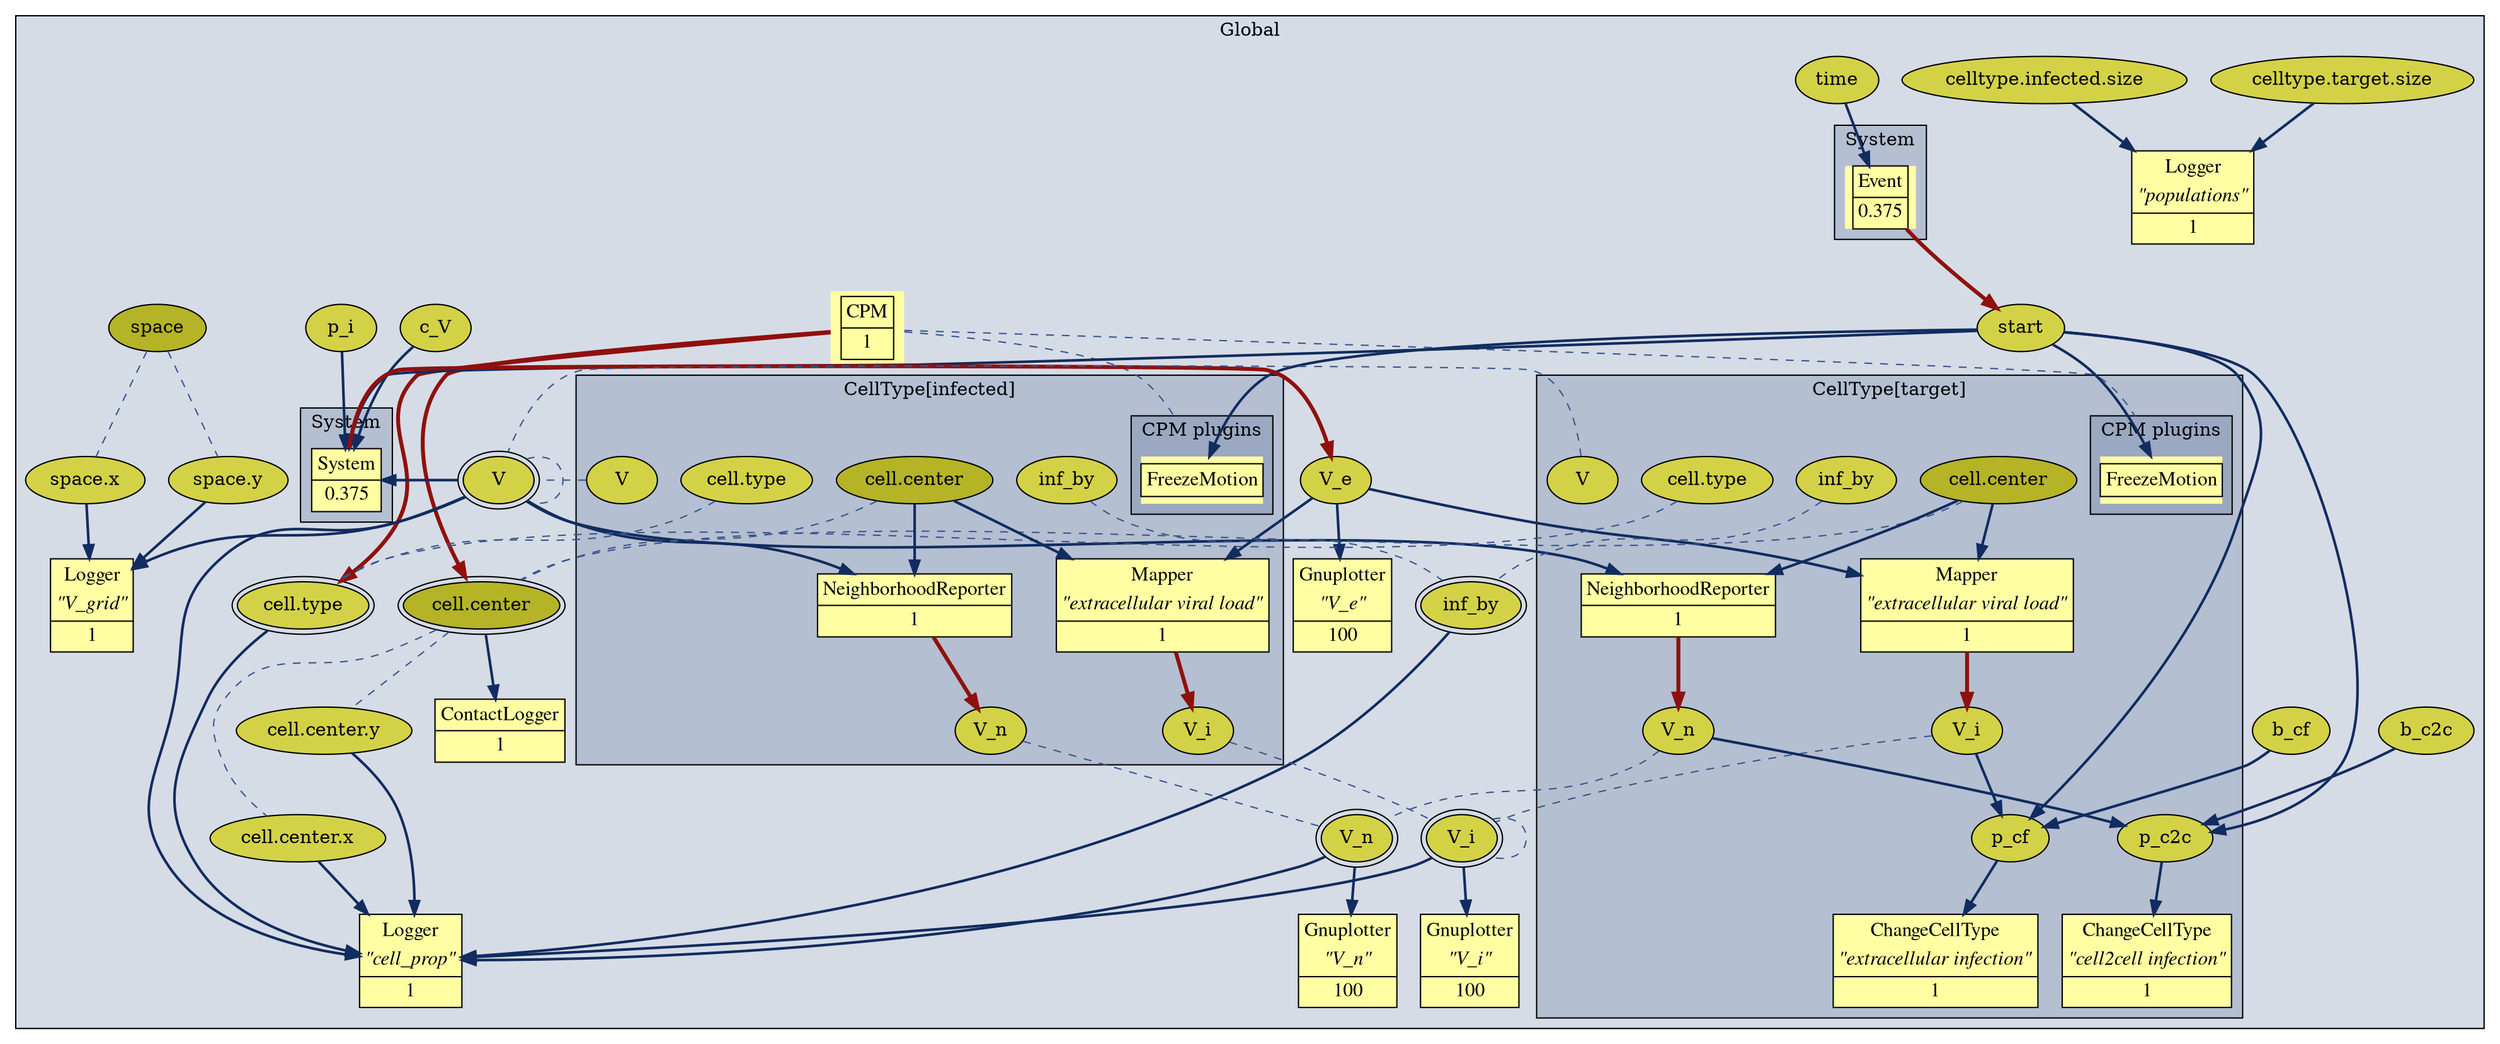 digraph {
compound=true;
subgraph cluster{
labelloc="t";label="Global";bgcolor="#2341782f"
node[style=filled,fillcolor="#fffea3"]
CPM_0_1 [shape=plaintext, label=<<font face="times" point-size="15"><table cellborder="0" border="1" cellspacing="0" cellpadding="3">  <tr><td>CPM</td></tr><hr/><tr><td>1</td></tr></table></font>>, URL="morph://MorpheusModel/CPM" ]
Gnuplotter_0_409846930772644971_100[ shape=plaintext,  margin="0", label=<<font face="times" point-size="15"><table cellborder="0" border="1" cellspacing="0" cellpadding="3" align="center">
<tr><td>Gnuplotter</td></tr>
<tr><td><I>"V_i"</I></td></tr>
<hr/>
<tr><td>100</td></tr></table></font>>, URL="morph://MorpheusModel/Analysis/Gnuplotter[0]" ]
Gnuplotter_0_15945025652386054446_100[ shape=plaintext,  margin="0", label=<<font face="times" point-size="15"><table cellborder="0" border="1" cellspacing="0" cellpadding="3" align="center">
<tr><td>Gnuplotter</td></tr>
<tr><td><I>"V_n"</I></td></tr>
<hr/>
<tr><td>100</td></tr></table></font>>, URL="morph://MorpheusModel/Analysis/Gnuplotter[1]" ]
Gnuplotter_0_11153385986722193613_100[ shape=plaintext,  margin="0", label=<<font face="times" point-size="15"><table cellborder="0" border="1" cellspacing="0" cellpadding="3" align="center">
<tr><td>Gnuplotter</td></tr>
<tr><td><I>"V_e"</I></td></tr>
<hr/>
<tr><td>100</td></tr></table></font>>, URL="morph://MorpheusModel/Analysis/Gnuplotter[2]" ]
Logger_0_17556842240353386004_1[ shape=plaintext,  margin="0", label=<<font face="times" point-size="15"><table cellborder="0" border="1" cellspacing="0" cellpadding="3" align="center">
<tr><td>Logger</td></tr>
<tr><td><I>"V_grid"</I></td></tr>
<hr/>
<tr><td>1</td></tr></table></font>>, URL="morph://MorpheusModel/Analysis/Logger[0]" ]
Logger_0_6327180780047972750_1[ shape=plaintext,  margin="0", label=<<font face="times" point-size="15"><table cellborder="0" border="1" cellspacing="0" cellpadding="3" align="center">
<tr><td>Logger</td></tr>
<tr><td><I>"cell_prop"</I></td></tr>
<hr/>
<tr><td>1</td></tr></table></font>>, URL="morph://MorpheusModel/Analysis/Logger[1]" ]
ContactLogger_0_1[ shape=plaintext,  margin="0", label=<<font face="times" point-size="15"><table cellborder="0" border="1" cellspacing="0" cellpadding="3" align="center">
<tr><td>ContactLogger</td></tr>
<hr/>
<tr><td>1</td></tr></table></font>>, URL="morph://MorpheusModel/Analysis/ContactLogger" ]
Logger_0_17325486187087234701_1[ shape=plaintext,  margin="0", label=<<font face="times" point-size="15"><table cellborder="0" border="1" cellspacing="0" cellpadding="3" align="center">
<tr><td>Logger</td></tr>
<tr><td><I>"populations"</I></td></tr>
<hr/>
<tr><td>1</td></tr></table></font>>, URL="morph://MorpheusModel/Analysis/Logger[2]" ]
V_0[label="V", fillcolor="#d3d247",peripheries=2]
V_e_0[label="V_e", fillcolor="#d3d247", URL="morph://MorpheusModel/Global/Field"]
V_i_0[label="V_i", fillcolor="#d3d247",peripheries=2]
V_n_0[label="V_n", fillcolor="#d3d247",peripheries=2]
b_c2c_0[label="b_c2c", fillcolor="#d3d247", URL="morph://MorpheusModel/Global/Constant[1]"]
b_cf_0[label="b_cf", fillcolor="#d3d247", URL="morph://MorpheusModel/Global/Constant[0]"]
c_V_0[label="c_V", fillcolor="#d3d247", URL="morph://MorpheusModel/Global/Constant[2]"]
cell_center_0[label="cell.center", fillcolor="#b5b426",peripheries=2]
cell_center_x_0[label="cell.center.x", fillcolor="#d3d247"]
cell_center_y_0[label="cell.center.y", fillcolor="#d3d247"]
cell_type_0[label="cell.type", fillcolor="#d3d247",peripheries=2]
celltype_infected_size_0[label="celltype.infected.size", fillcolor="#d3d247", URL="morph://MorpheusModel/CellTypes/CellType[1]"]
celltype_target_size_0[label="celltype.target.size", fillcolor="#d3d247", URL="morph://MorpheusModel/CellTypes/CellType[0]"]
inf_by_0[label="inf_by", fillcolor="#d3d247",peripheries=2]
p_i_0[label="p_i", fillcolor="#d3d247", URL="morph://MorpheusModel/Global/Constant[3]"]
space_0[label="space", fillcolor="#b5b426", URL="morph://MorpheusModel/Space/SpaceSymbol"]
space_x_0[label="space.x", fillcolor="#d3d247"]
space_y_0[label="space.y", fillcolor="#d3d247"]
start_0[label="start", fillcolor="#d3d247", URL="morph://MorpheusModel/Global/Variable"]
time_0[label="time", fillcolor="#d3d247", URL="morph://MorpheusModel/Time/TimeSymbol"]
subgraph cluster_1 {
label="System";
System_1_0_375[ shape=plaintext,  margin="0", label=<<font face="times" point-size="15"><table cellborder="0" border="1" cellspacing="0" cellpadding="3" align="center">
<tr><td>System</td></tr>
<hr/>
<tr><td>0.375</td></tr></table></font>>, URL="morph://MorpheusModel/Global/System" ]
}
subgraph cluster_2 {
label="System";
Event_2_0_375[ shape=plaintext,  margin="0", label=<<font face="times" point-size="15"><table cellborder="0" border="1" cellspacing="0" cellpadding="3" align="center">
<tr><td>Event</td></tr>
<hr/>
<tr><td>0.375</td></tr></table></font>>, URL="morph://MorpheusModel/Global/Event" ]
}
subgraph cluster_3 {
label="CellType[target]";
Mapper_3_18225853966436997567_1[ shape=plaintext,  margin="0", label=<<font face="times" point-size="15"><table cellborder="0" border="1" cellspacing="0" cellpadding="3" align="center">
<tr><td>Mapper</td></tr>
<tr><td><I>"extracellular viral load"</I></td></tr>
<hr/>
<tr><td>1</td></tr></table></font>>, URL="morph://MorpheusModel/CellTypes/CellType[0]/Mapper" ]
NeighborhoodReporter_3_1[ shape=plaintext,  margin="0", label=<<font face="times" point-size="15"><table cellborder="0" border="1" cellspacing="0" cellpadding="3" align="center">
<tr><td>NeighborhoodReporter</td></tr>
<hr/>
<tr><td>1</td></tr></table></font>>, URL="morph://MorpheusModel/CellTypes/CellType[0]/NeighborhoodReporter" ]
ChangeCellType_3_7072223307479293093_1[ shape=plaintext,  margin="0", label=<<font face="times" point-size="15"><table cellborder="0" border="1" cellspacing="0" cellpadding="3" align="center">
<tr><td>ChangeCellType</td></tr>
<tr><td><I>"extracellular infection"</I></td></tr>
<hr/>
<tr><td>1</td></tr></table></font>>, URL="morph://MorpheusModel/CellTypes/CellType[0]/ChangeCellType[0]" ]
ChangeCellType_3_9273603502520842984_1[ shape=plaintext,  margin="0", label=<<font face="times" point-size="15"><table cellborder="0" border="1" cellspacing="0" cellpadding="3" align="center">
<tr><td>ChangeCellType</td></tr>
<tr><td><I>"cell2cell infection"</I></td></tr>
<hr/>
<tr><td>1</td></tr></table></font>>, URL="morph://MorpheusModel/CellTypes/CellType[0]/ChangeCellType[1]" ]
subgraph cluster_cpm3 {
label="CPM plugins";
FreezeMotion_3[ shape=plaintext,  margin="0", label=<<font face="times" point-size="15"><table cellborder="0" border="1" cellspacing="0" cellpadding="3" align="center" >
  <tr><td>FreezeMotion</td></tr>
</table></font>>, URL="morph://MorpheusModel/CellTypes/CellType[0]/FreezeMotion"];
}
V_3[label="V", fillcolor="#d3d247", URL="morph://MorpheusModel/CellTypes/CellType[0]/Property[0]"]
V_i_3[label="V_i", fillcolor="#d3d247", URL="morph://MorpheusModel/CellTypes/CellType[0]/Property[1]"]
V_n_3[label="V_n", fillcolor="#d3d247", URL="morph://MorpheusModel/CellTypes/CellType[0]/Property[2]"]
cell_center_3[label="cell.center", fillcolor="#b5b426"]
cell_type_3[label="cell.type", fillcolor="#d3d247", URL="morph://MorpheusModel/CellTypes/CellType[0]"]
inf_by_3[label="inf_by", fillcolor="#d3d247", URL="morph://MorpheusModel/CellTypes/CellType[0]/Property[3]"]
p_c2c_3[label="p_c2c", fillcolor="#d3d247", URL="morph://MorpheusModel/CellTypes/CellType[0]/Function[1]"]
p_cf_3[label="p_cf", fillcolor="#d3d247", URL="morph://MorpheusModel/CellTypes/CellType[0]/Function[0]"]
subgraph cluster_6 {
label="Function";
}
subgraph cluster_7 {
label="Function";
}
}
subgraph cluster_4 {
label="CellType[infected]";
Mapper_4_18225853966436997567_1[ shape=plaintext,  margin="0", label=<<font face="times" point-size="15"><table cellborder="0" border="1" cellspacing="0" cellpadding="3" align="center">
<tr><td>Mapper</td></tr>
<tr><td><I>"extracellular viral load"</I></td></tr>
<hr/>
<tr><td>1</td></tr></table></font>>, URL="morph://MorpheusModel/CellTypes/CellType[1]/Mapper" ]
NeighborhoodReporter_4_1[ shape=plaintext,  margin="0", label=<<font face="times" point-size="15"><table cellborder="0" border="1" cellspacing="0" cellpadding="3" align="center">
<tr><td>NeighborhoodReporter</td></tr>
<hr/>
<tr><td>1</td></tr></table></font>>, URL="morph://MorpheusModel/CellTypes/CellType[1]/NeighborhoodReporter" ]
subgraph cluster_cpm4 {
label="CPM plugins";
FreezeMotion_4[ shape=plaintext,  margin="0", label=<<font face="times" point-size="15"><table cellborder="0" border="1" cellspacing="0" cellpadding="3" align="center" >
  <tr><td>FreezeMotion</td></tr>
</table></font>>, URL="morph://MorpheusModel/CellTypes/CellType[1]/FreezeMotion"];
}
V_4[label="V", fillcolor="#d3d247", URL="morph://MorpheusModel/CellTypes/CellType[1]/Property[0]"]
V_i_4[label="V_i", fillcolor="#d3d247", URL="morph://MorpheusModel/CellTypes/CellType[1]/Property[1]"]
V_n_4[label="V_n", fillcolor="#d3d247", URL="morph://MorpheusModel/CellTypes/CellType[1]/Property[2]"]
cell_center_4[label="cell.center", fillcolor="#b5b426"]
cell_type_4[label="cell.type", fillcolor="#d3d247", URL="morph://MorpheusModel/CellTypes/CellType[1]"]
inf_by_4[label="inf_by", fillcolor="#d3d247", URL="morph://MorpheusModel/CellTypes/CellType[1]/Property[3]"]
subgraph cluster_5 {
label="System";
}
subgraph cluster_8 {
label="System";
}
}
subgraph cluster_9 {
label="CellType[Medium]";
}
}
CPM_0_1 -> FreezeMotion_3 [dir=none, style="dashed", penwidth=1, color="#38568c",lhead=cluster_cpm3] 

CPM_0_1 -> FreezeMotion_4 [dir=none, style="dashed", penwidth=1, color="#38568c",lhead=cluster_cpm4] 

CPM_0_1 -> cell_center_0 [penwidth=3, color="#8f100d"] 

CPM_0_1 -> cell_type_0 [penwidth=3, color="#8f100d"] 

Event_2_0_375 -> start_0 [penwidth=3, color="#8f100d"] 

Mapper_3_18225853966436997567_1 -> V_i_3 [penwidth=3, color="#8f100d"] 

Mapper_4_18225853966436997567_1 -> V_i_4 [penwidth=3, color="#8f100d"] 

NeighborhoodReporter_3_1 -> V_n_3 [penwidth=3, color="#8f100d"] 

NeighborhoodReporter_4_1 -> V_n_4 [penwidth=3, color="#8f100d"] 

System_1_0_375 -> V_e_0 [penwidth=3, color="#8f100d"] 

V_0 -> Logger_0_17556842240353386004_1 [penwidth=2, color="#112c5f"] 

V_0 -> Logger_0_6327180780047972750_1 [penwidth=2, color="#112c5f"] 

V_0 -> NeighborhoodReporter_3_1 [penwidth=2, color="#112c5f"] 

V_0 -> NeighborhoodReporter_4_1 [penwidth=2, color="#112c5f"] 

V_0 -> System_1_0_375 [penwidth=2, color="#112c5f"] 

V_0 -> V_0 [dir=none, style="dashed", penwidth=1, color="#38568c"] 

V_3 -> V_0 [dir=none, style="dashed", penwidth=1, color="#38568c"] 

V_4 -> V_0 [dir=none, style="dashed", penwidth=1, color="#38568c"] 

V_e_0 -> Gnuplotter_0_11153385986722193613_100 [penwidth=2, color="#112c5f"] 

V_e_0 -> Mapper_3_18225853966436997567_1 [penwidth=2, color="#112c5f"] 

V_e_0 -> Mapper_4_18225853966436997567_1 [penwidth=2, color="#112c5f"] 

V_i_0 -> Gnuplotter_0_409846930772644971_100 [penwidth=2, color="#112c5f"] 

V_i_0 -> Logger_0_6327180780047972750_1 [penwidth=2, color="#112c5f"] 

V_i_0 -> V_i_0 [dir=none, style="dashed", penwidth=1, color="#38568c"] 

V_i_3 -> V_i_0 [dir=none, style="dashed", penwidth=1, color="#38568c"] 

V_i_3 -> p_cf_3 [penwidth=2, color="#112c5f"] 

V_i_4 -> V_i_0 [dir=none, style="dashed", penwidth=1, color="#38568c"] 

V_n_0 -> Gnuplotter_0_15945025652386054446_100 [penwidth=2, color="#112c5f"] 

V_n_0 -> Logger_0_6327180780047972750_1 [penwidth=2, color="#112c5f"] 

V_n_3 -> V_n_0 [dir=none, style="dashed", penwidth=1, color="#38568c"] 

V_n_3 -> p_c2c_3 [penwidth=2, color="#112c5f"] 

V_n_4 -> V_n_0 [dir=none, style="dashed", penwidth=1, color="#38568c"] 

b_c2c_0 -> p_c2c_3 [penwidth=2, color="#112c5f"] 

b_cf_0 -> p_cf_3 [penwidth=2, color="#112c5f"] 

c_V_0 -> System_1_0_375 [penwidth=2, color="#112c5f"] 

cell_center_0 -> ContactLogger_0_1 [penwidth=2, color="#112c5f"] 

cell_center_0 -> cell_center_x_0 [dir=none, style="dashed", penwidth=1, color="#38568c"] 

cell_center_0 -> cell_center_y_0 [dir=none, style="dashed", penwidth=1, color="#38568c"] 

cell_center_3 -> Mapper_3_18225853966436997567_1 [penwidth=2, color="#112c5f"] 

cell_center_3 -> NeighborhoodReporter_3_1 [penwidth=2, color="#112c5f"] 

cell_center_3 -> cell_center_0 [dir=none, style="dashed", penwidth=1, color="#38568c"] 

cell_center_4 -> Mapper_4_18225853966436997567_1 [penwidth=2, color="#112c5f"] 

cell_center_4 -> NeighborhoodReporter_4_1 [penwidth=2, color="#112c5f"] 

cell_center_4 -> cell_center_0 [dir=none, style="dashed", penwidth=1, color="#38568c"] 

cell_center_x_0 -> Logger_0_6327180780047972750_1 [penwidth=2, color="#112c5f"] 

cell_center_y_0 -> Logger_0_6327180780047972750_1 [penwidth=2, color="#112c5f"] 

cell_type_0 -> Logger_0_6327180780047972750_1 [penwidth=2, color="#112c5f"] 

cell_type_3 -> cell_type_0 [dir=none, style="dashed", penwidth=1, color="#38568c"] 

cell_type_4 -> cell_type_0 [dir=none, style="dashed", penwidth=1, color="#38568c"] 

celltype_infected_size_0 -> Logger_0_17325486187087234701_1 [penwidth=2, color="#112c5f"] 

celltype_target_size_0 -> Logger_0_17325486187087234701_1 [penwidth=2, color="#112c5f"] 

inf_by_0 -> Logger_0_6327180780047972750_1 [penwidth=2, color="#112c5f"] 

inf_by_3 -> inf_by_0 [dir=none, style="dashed", penwidth=1, color="#38568c"] 

inf_by_4 -> inf_by_0 [dir=none, style="dashed", penwidth=1, color="#38568c"] 

p_c2c_3 -> ChangeCellType_3_9273603502520842984_1 [penwidth=2, color="#112c5f"] 

p_cf_3 -> ChangeCellType_3_7072223307479293093_1 [penwidth=2, color="#112c5f"] 

p_i_0 -> System_1_0_375 [penwidth=2, color="#112c5f"] 

space_0 -> space_x_0 [dir=none, style="dashed", penwidth=1, color="#38568c"] 

space_0 -> space_y_0 [dir=none, style="dashed", penwidth=1, color="#38568c"] 

space_x_0 -> Logger_0_17556842240353386004_1 [penwidth=2, color="#112c5f"] 

space_y_0 -> Logger_0_17556842240353386004_1 [penwidth=2, color="#112c5f"] 

start_0 -> FreezeMotion_3 [penwidth=2, color="#112c5f"] 

start_0 -> FreezeMotion_4 [penwidth=2, color="#112c5f"] 

start_0 -> System_1_0_375 [penwidth=2, color="#112c5f"] 

start_0 -> p_c2c_3 [penwidth=2, color="#112c5f"] 

start_0 -> p_cf_3 [penwidth=2, color="#112c5f"] 

time_0 -> Event_2_0_375 [penwidth=2, color="#112c5f"] 

}
